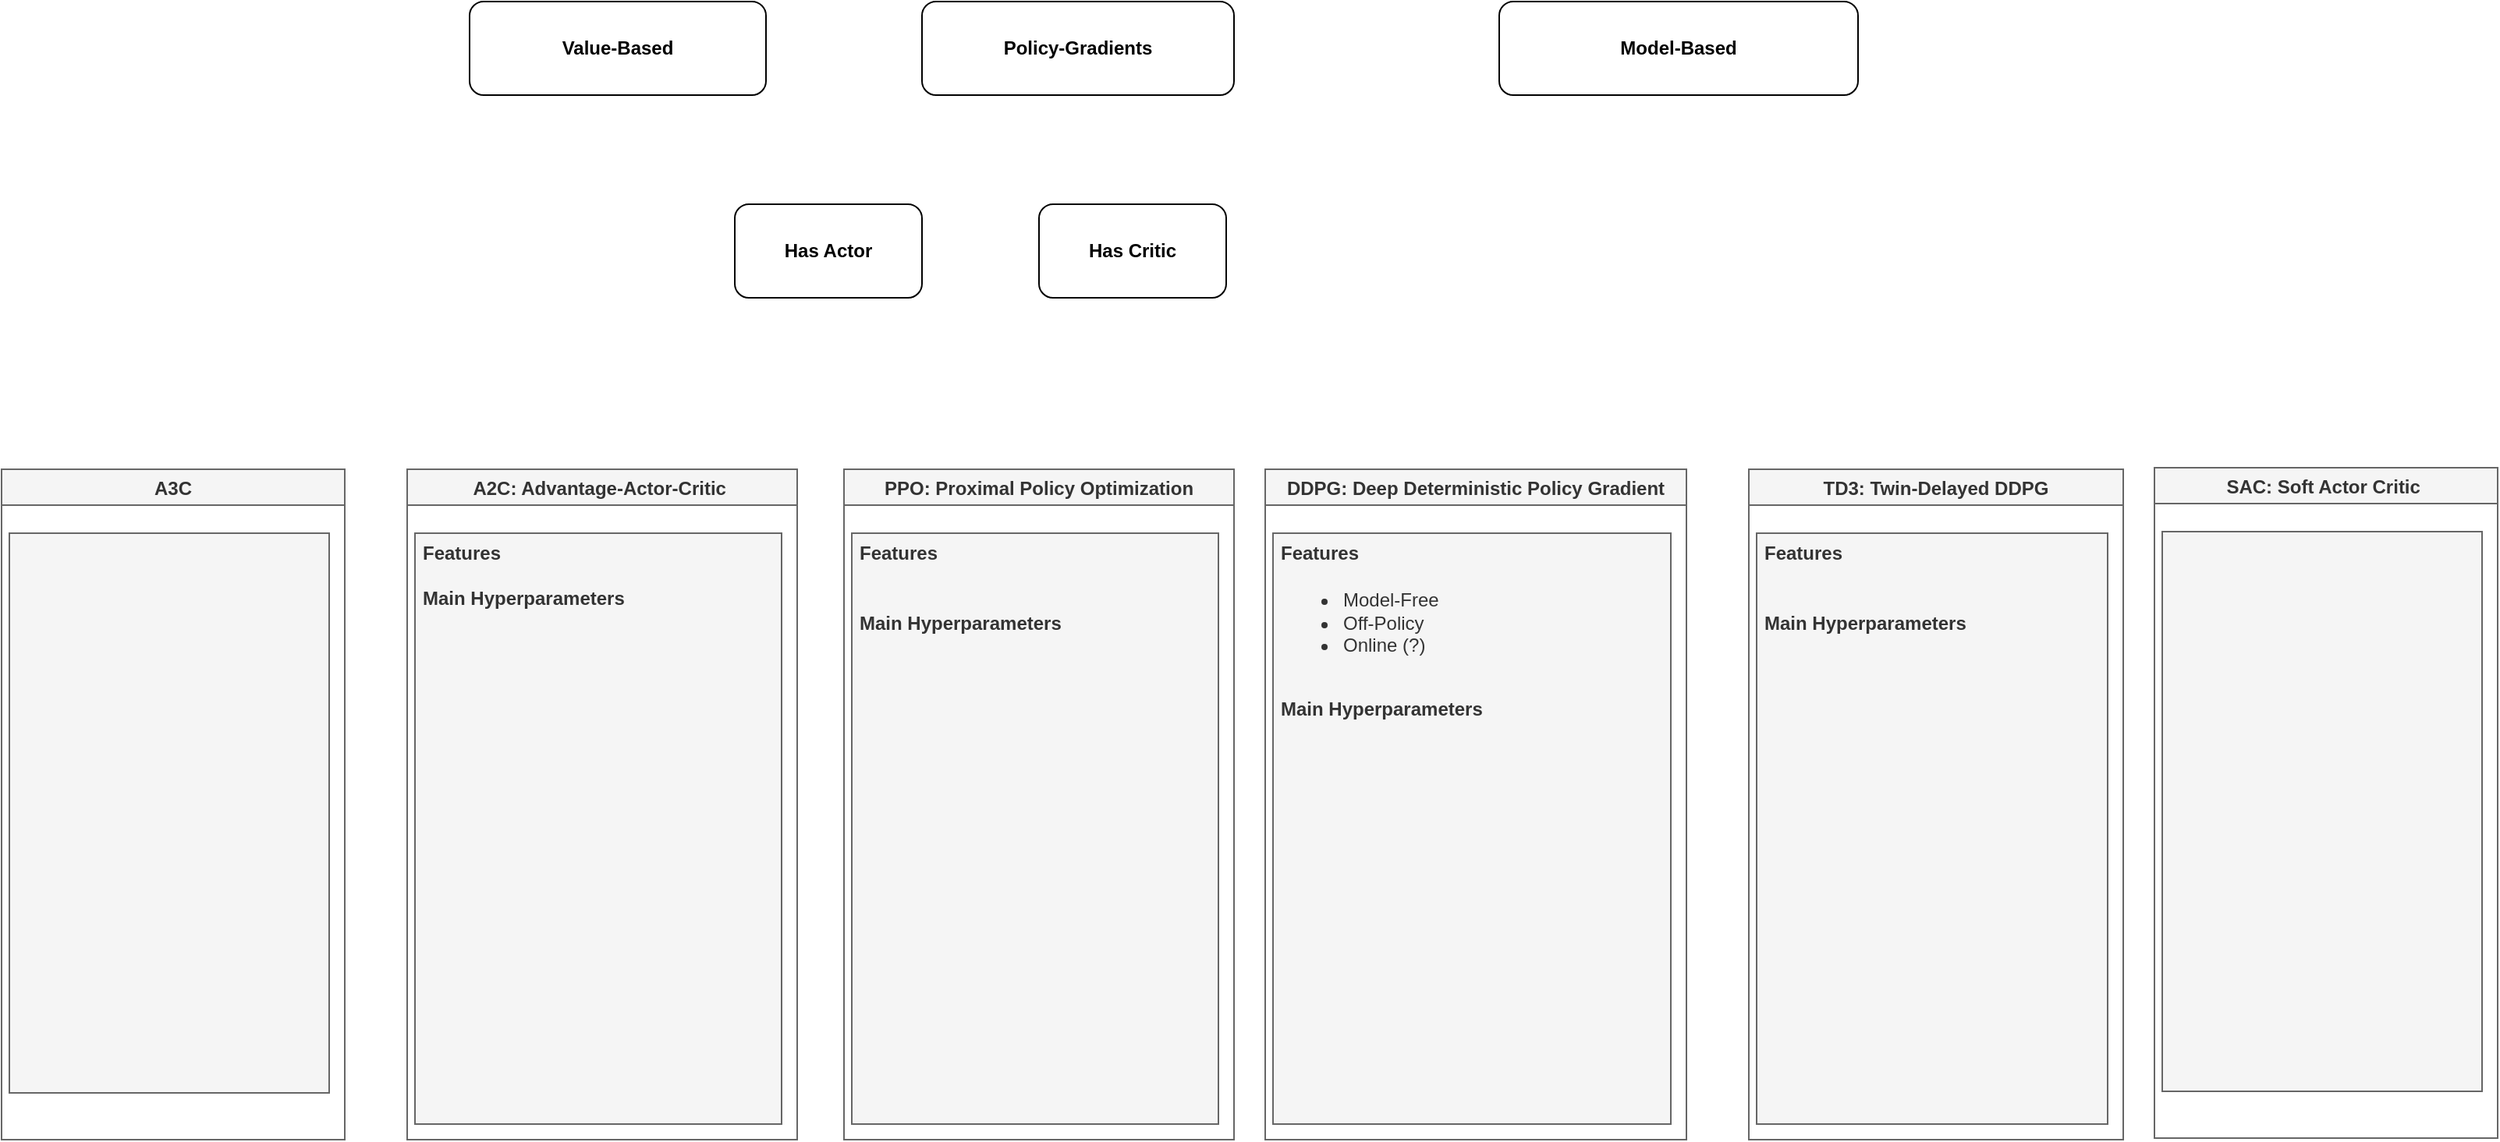<mxfile version="16.6.4" type="github">
  <diagram id="C6ajFAXD9YbaNOLWoi_T" name="Page-1">
    <mxGraphModel dx="1888" dy="578" grid="1" gridSize="10" guides="1" tooltips="1" connect="1" arrows="1" fold="1" page="1" pageScale="1" pageWidth="850" pageHeight="1100" math="0" shadow="0">
      <root>
        <mxCell id="0" />
        <mxCell id="1" parent="0" />
        <mxCell id="YbYtTpRhRQgzlhM_GOdo-1" value="&lt;b&gt;Policy-Gradients&lt;/b&gt;" style="rounded=1;whiteSpace=wrap;html=1;" vertex="1" parent="1">
          <mxGeometry x="230" y="20" width="200" height="60" as="geometry" />
        </mxCell>
        <mxCell id="YbYtTpRhRQgzlhM_GOdo-2" value="&lt;b&gt;Model-Based&lt;/b&gt;" style="rounded=1;whiteSpace=wrap;html=1;" vertex="1" parent="1">
          <mxGeometry x="600" y="20" width="230" height="60" as="geometry" />
        </mxCell>
        <mxCell id="YbYtTpRhRQgzlhM_GOdo-3" value="&lt;b&gt;Value-Based&lt;/b&gt;" style="rounded=1;whiteSpace=wrap;html=1;" vertex="1" parent="1">
          <mxGeometry x="-60" y="20" width="190" height="60" as="geometry" />
        </mxCell>
        <mxCell id="YbYtTpRhRQgzlhM_GOdo-5" value="A2C: Advantage-Actor-Critic " style="swimlane;rounded=0;labelBackgroundColor=none;sketch=0;fontColor=#333333;strokeColor=#666666;fillColor=#f5f5f5;" vertex="1" parent="1">
          <mxGeometry x="-100" y="320" width="250" height="430" as="geometry" />
        </mxCell>
        <mxCell id="YbYtTpRhRQgzlhM_GOdo-6" value="&lt;h4&gt;&lt;div&gt;Features&lt;/div&gt;&lt;div&gt;&lt;br&gt;&lt;/div&gt;&lt;div&gt;Main Hyperparameters&lt;/div&gt;&lt;/h4&gt;" style="text;html=1;strokeColor=#666666;fillColor=#f5f5f5;spacing=5;spacingTop=-20;whiteSpace=wrap;overflow=hidden;rounded=0;labelBackgroundColor=none;sketch=0;fontColor=#333333;" vertex="1" parent="YbYtTpRhRQgzlhM_GOdo-5">
          <mxGeometry x="5" y="41" width="235" height="379" as="geometry" />
        </mxCell>
        <mxCell id="YbYtTpRhRQgzlhM_GOdo-10" value="PPO: Proximal Policy Optimization" style="swimlane;rounded=0;labelBackgroundColor=none;sketch=0;fontColor=#333333;strokeColor=#666666;fillColor=#f5f5f5;startSize=23;" vertex="1" parent="1">
          <mxGeometry x="180" y="320" width="250" height="430" as="geometry" />
        </mxCell>
        <mxCell id="YbYtTpRhRQgzlhM_GOdo-11" value="&lt;h4&gt;Features&lt;/h4&gt;&lt;div&gt;&lt;br&gt;&lt;/div&gt;&lt;div&gt;&lt;b&gt;Main Hyperparameters&lt;/b&gt;&lt;/div&gt;" style="text;html=1;strokeColor=#666666;fillColor=#f5f5f5;spacing=5;spacingTop=-20;whiteSpace=wrap;overflow=hidden;rounded=0;labelBackgroundColor=none;sketch=0;fontColor=#333333;" vertex="1" parent="YbYtTpRhRQgzlhM_GOdo-10">
          <mxGeometry x="5" y="41" width="235" height="379" as="geometry" />
        </mxCell>
        <mxCell id="YbYtTpRhRQgzlhM_GOdo-12" value="A3C" style="swimlane;rounded=0;labelBackgroundColor=none;sketch=0;fontColor=#333333;strokeColor=#666666;fillColor=#f5f5f5;" vertex="1" parent="1">
          <mxGeometry x="-360" y="320" width="220" height="430" as="geometry" />
        </mxCell>
        <mxCell id="YbYtTpRhRQgzlhM_GOdo-13" value="&lt;h4&gt;&lt;br&gt;&lt;/h4&gt;" style="text;html=1;strokeColor=#666666;fillColor=#f5f5f5;spacing=5;spacingTop=-20;whiteSpace=wrap;overflow=hidden;rounded=0;labelBackgroundColor=none;sketch=0;fontColor=#333333;" vertex="1" parent="YbYtTpRhRQgzlhM_GOdo-12">
          <mxGeometry x="5" y="41" width="205" height="359" as="geometry" />
        </mxCell>
        <mxCell id="YbYtTpRhRQgzlhM_GOdo-14" value="DDPG: Deep Deterministic Policy Gradient" style="swimlane;rounded=0;labelBackgroundColor=none;sketch=0;fontColor=#333333;strokeColor=#666666;fillColor=#f5f5f5;" vertex="1" parent="1">
          <mxGeometry x="450" y="320" width="270" height="430" as="geometry" />
        </mxCell>
        <mxCell id="YbYtTpRhRQgzlhM_GOdo-15" value="&lt;h4&gt;Features&lt;/h4&gt;&lt;div&gt;&lt;ul&gt;&lt;li&gt;Model-Free&lt;/li&gt;&lt;li&gt;Off-Policy&lt;/li&gt;&lt;li&gt;Online (?)&lt;/li&gt;&lt;/ul&gt;&lt;div&gt;&lt;br&gt;&lt;/div&gt;&lt;/div&gt;&lt;div&gt;&lt;b&gt;Main Hyperparameters&lt;/b&gt;&lt;/div&gt;" style="text;html=1;strokeColor=#666666;fillColor=#f5f5f5;spacing=5;spacingTop=-20;whiteSpace=wrap;overflow=hidden;rounded=0;labelBackgroundColor=none;sketch=0;fontColor=#333333;" vertex="1" parent="YbYtTpRhRQgzlhM_GOdo-14">
          <mxGeometry x="5" y="41" width="255" height="379" as="geometry" />
        </mxCell>
        <mxCell id="YbYtTpRhRQgzlhM_GOdo-16" value="TD3: Twin-Delayed DDPG" style="swimlane;rounded=0;labelBackgroundColor=none;sketch=0;fontColor=#333333;strokeColor=#666666;fillColor=#f5f5f5;" vertex="1" parent="1">
          <mxGeometry x="760" y="320" width="240" height="430" as="geometry" />
        </mxCell>
        <mxCell id="YbYtTpRhRQgzlhM_GOdo-17" value="&lt;h4&gt;Features&lt;/h4&gt;&lt;h4&gt;&lt;div style=&quot;font-weight: 400&quot;&gt;&lt;br&gt;&lt;/div&gt;&lt;div style=&quot;font-weight: 400&quot;&gt;&lt;b&gt;Main Hyperparameters&lt;/b&gt;&lt;/div&gt;&lt;/h4&gt;" style="text;html=1;strokeColor=#666666;fillColor=#f5f5f5;spacing=5;spacingTop=-20;whiteSpace=wrap;overflow=hidden;rounded=0;labelBackgroundColor=none;sketch=0;fontColor=#333333;" vertex="1" parent="YbYtTpRhRQgzlhM_GOdo-16">
          <mxGeometry x="5" y="41" width="225" height="379" as="geometry" />
        </mxCell>
        <mxCell id="YbYtTpRhRQgzlhM_GOdo-18" value="SAC: Soft Actor Critic " style="swimlane;rounded=0;labelBackgroundColor=none;sketch=0;fontColor=#333333;strokeColor=#666666;fillColor=#f5f5f5;" vertex="1" parent="1">
          <mxGeometry x="1020" y="319" width="220" height="430" as="geometry" />
        </mxCell>
        <mxCell id="YbYtTpRhRQgzlhM_GOdo-19" value="&lt;h4&gt;&lt;br&gt;&lt;/h4&gt;" style="text;html=1;strokeColor=#666666;fillColor=#f5f5f5;spacing=5;spacingTop=-20;whiteSpace=wrap;overflow=hidden;rounded=0;labelBackgroundColor=none;sketch=0;fontColor=#333333;" vertex="1" parent="YbYtTpRhRQgzlhM_GOdo-18">
          <mxGeometry x="5" y="41" width="205" height="359" as="geometry" />
        </mxCell>
        <mxCell id="YbYtTpRhRQgzlhM_GOdo-21" value="&lt;b&gt;Has Actor&lt;/b&gt;" style="rounded=1;whiteSpace=wrap;html=1;fontColor=#000000;" vertex="1" parent="1">
          <mxGeometry x="110" y="150" width="120" height="60" as="geometry" />
        </mxCell>
        <mxCell id="YbYtTpRhRQgzlhM_GOdo-22" value="&lt;b&gt;Has Critic&lt;/b&gt;" style="rounded=1;whiteSpace=wrap;html=1;fontColor=#000000;" vertex="1" parent="1">
          <mxGeometry x="305" y="150" width="120" height="60" as="geometry" />
        </mxCell>
      </root>
    </mxGraphModel>
  </diagram>
</mxfile>
